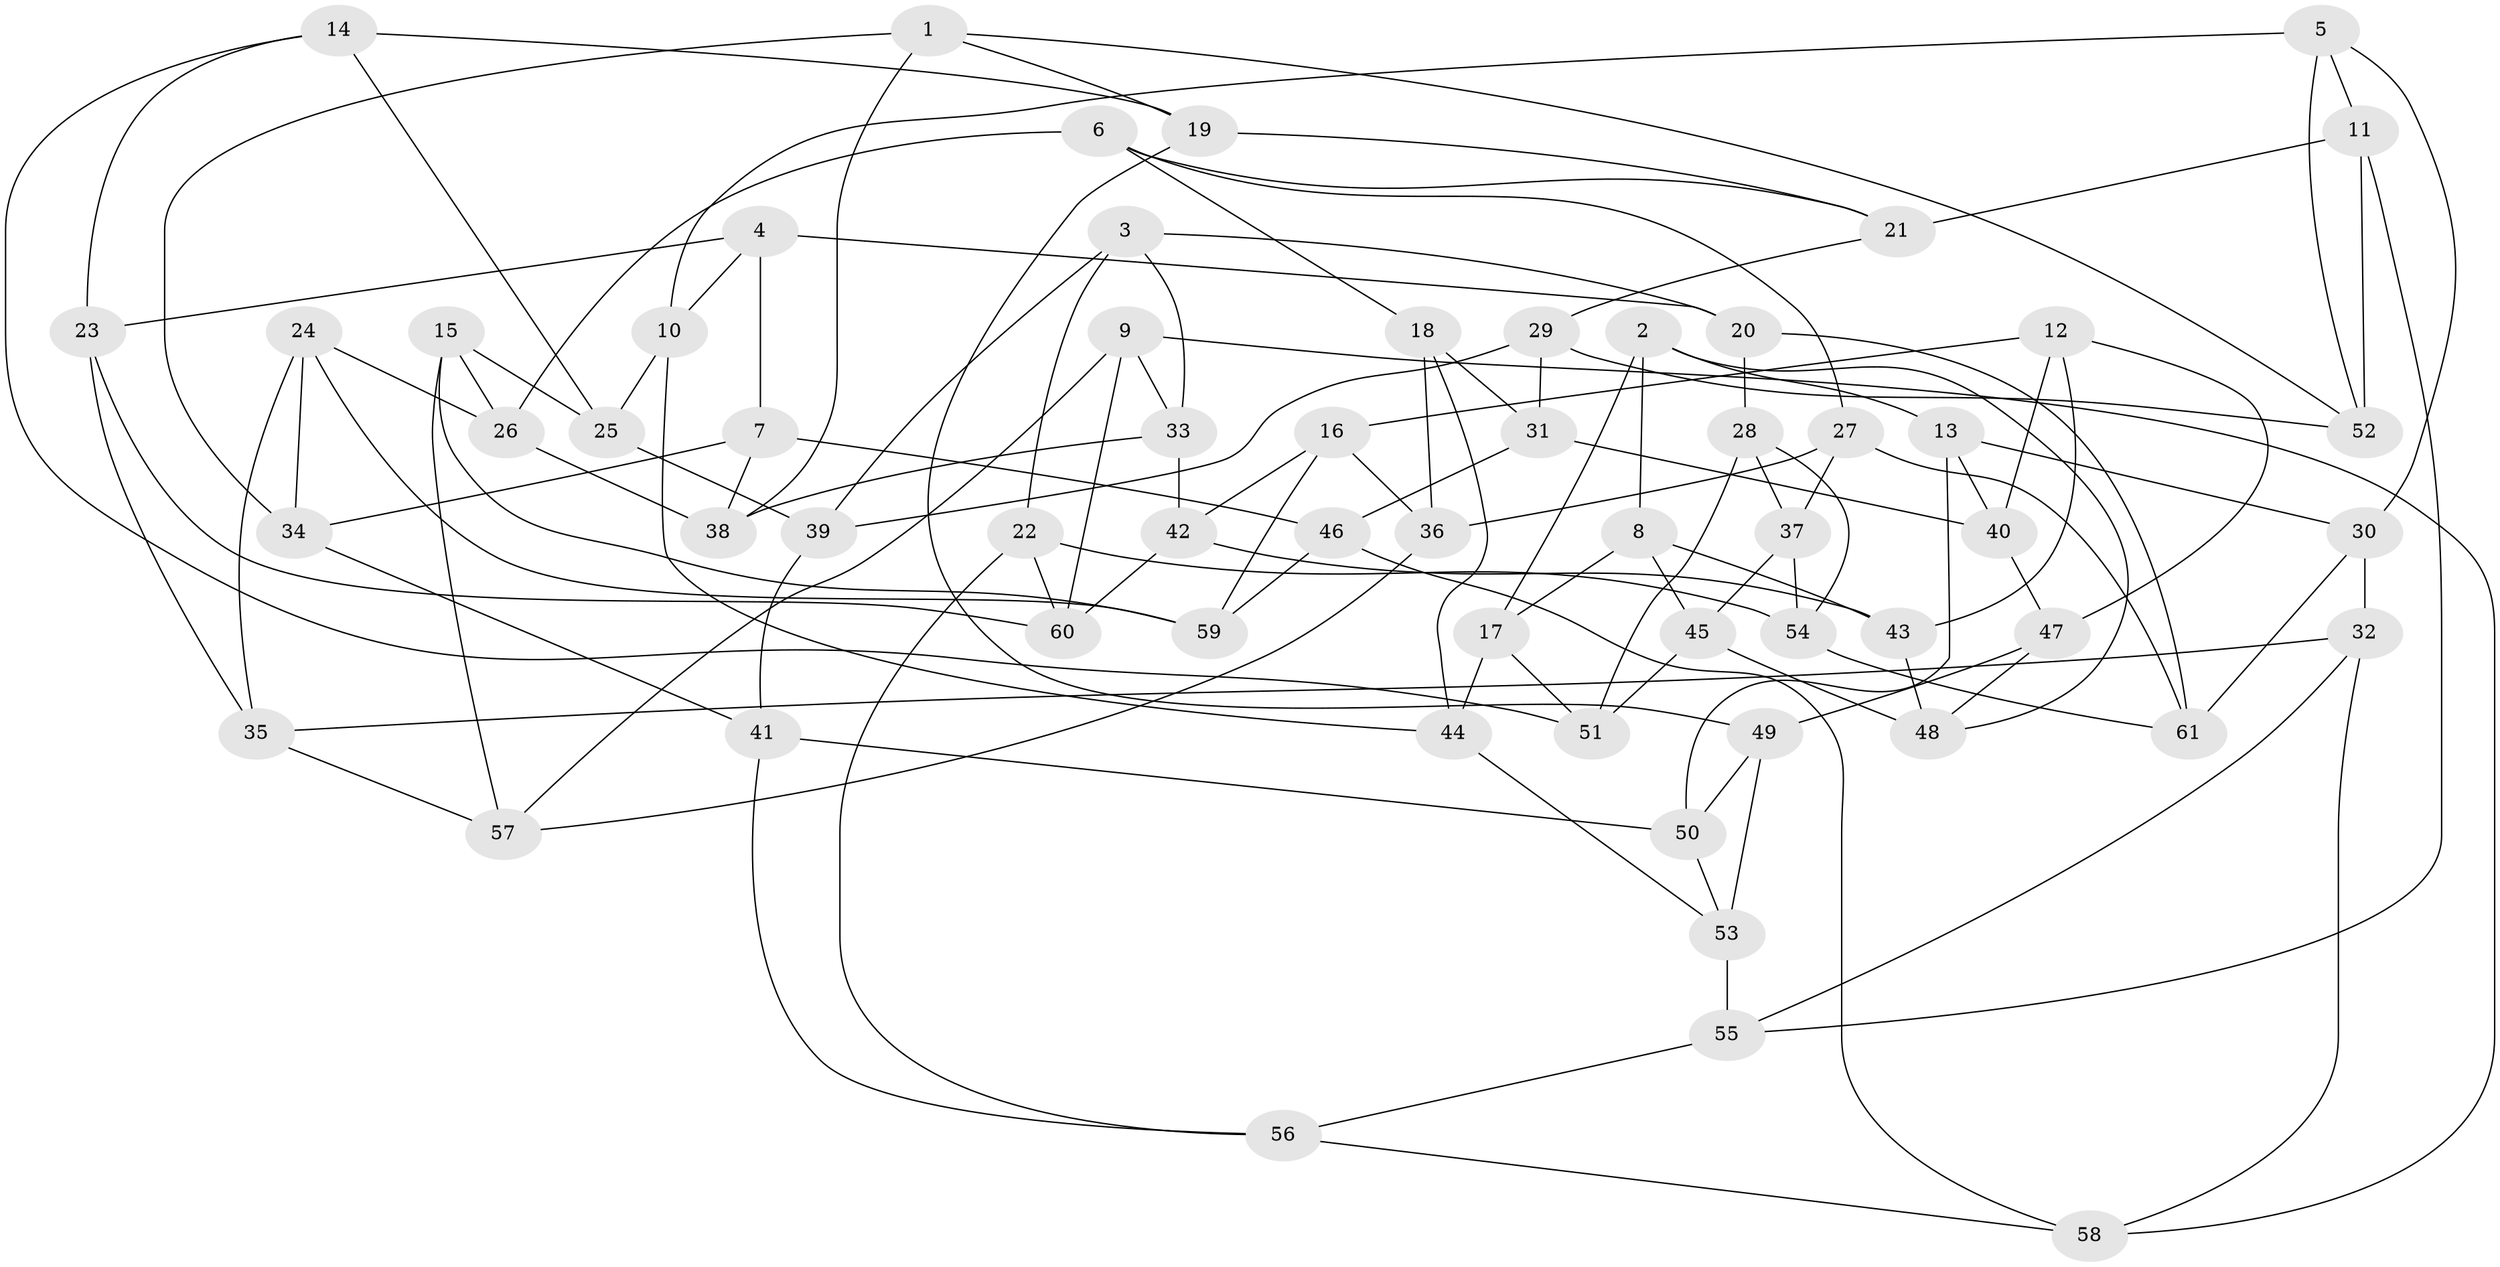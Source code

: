// coarse degree distribution, {6: 0.5714285714285714, 5: 0.17142857142857143, 4: 0.2571428571428571}
// Generated by graph-tools (version 1.1) at 2025/42/03/06/25 10:42:25]
// undirected, 61 vertices, 122 edges
graph export_dot {
graph [start="1"]
  node [color=gray90,style=filled];
  1;
  2;
  3;
  4;
  5;
  6;
  7;
  8;
  9;
  10;
  11;
  12;
  13;
  14;
  15;
  16;
  17;
  18;
  19;
  20;
  21;
  22;
  23;
  24;
  25;
  26;
  27;
  28;
  29;
  30;
  31;
  32;
  33;
  34;
  35;
  36;
  37;
  38;
  39;
  40;
  41;
  42;
  43;
  44;
  45;
  46;
  47;
  48;
  49;
  50;
  51;
  52;
  53;
  54;
  55;
  56;
  57;
  58;
  59;
  60;
  61;
  1 -- 19;
  1 -- 34;
  1 -- 52;
  1 -- 38;
  2 -- 13;
  2 -- 48;
  2 -- 17;
  2 -- 8;
  3 -- 33;
  3 -- 22;
  3 -- 20;
  3 -- 39;
  4 -- 20;
  4 -- 7;
  4 -- 23;
  4 -- 10;
  5 -- 52;
  5 -- 30;
  5 -- 10;
  5 -- 11;
  6 -- 26;
  6 -- 27;
  6 -- 18;
  6 -- 21;
  7 -- 38;
  7 -- 34;
  7 -- 46;
  8 -- 45;
  8 -- 17;
  8 -- 43;
  9 -- 33;
  9 -- 58;
  9 -- 60;
  9 -- 57;
  10 -- 25;
  10 -- 44;
  11 -- 21;
  11 -- 52;
  11 -- 55;
  12 -- 47;
  12 -- 43;
  12 -- 40;
  12 -- 16;
  13 -- 50;
  13 -- 40;
  13 -- 30;
  14 -- 23;
  14 -- 19;
  14 -- 25;
  14 -- 51;
  15 -- 25;
  15 -- 57;
  15 -- 26;
  15 -- 59;
  16 -- 42;
  16 -- 36;
  16 -- 59;
  17 -- 51;
  17 -- 44;
  18 -- 44;
  18 -- 36;
  18 -- 31;
  19 -- 49;
  19 -- 21;
  20 -- 61;
  20 -- 28;
  21 -- 29;
  22 -- 60;
  22 -- 56;
  22 -- 54;
  23 -- 35;
  23 -- 60;
  24 -- 34;
  24 -- 26;
  24 -- 59;
  24 -- 35;
  25 -- 39;
  26 -- 38;
  27 -- 61;
  27 -- 37;
  27 -- 36;
  28 -- 54;
  28 -- 37;
  28 -- 51;
  29 -- 52;
  29 -- 39;
  29 -- 31;
  30 -- 32;
  30 -- 61;
  31 -- 40;
  31 -- 46;
  32 -- 35;
  32 -- 58;
  32 -- 55;
  33 -- 38;
  33 -- 42;
  34 -- 41;
  35 -- 57;
  36 -- 57;
  37 -- 54;
  37 -- 45;
  39 -- 41;
  40 -- 47;
  41 -- 50;
  41 -- 56;
  42 -- 60;
  42 -- 43;
  43 -- 48;
  44 -- 53;
  45 -- 51;
  45 -- 48;
  46 -- 58;
  46 -- 59;
  47 -- 48;
  47 -- 49;
  49 -- 53;
  49 -- 50;
  50 -- 53;
  53 -- 55;
  54 -- 61;
  55 -- 56;
  56 -- 58;
}
